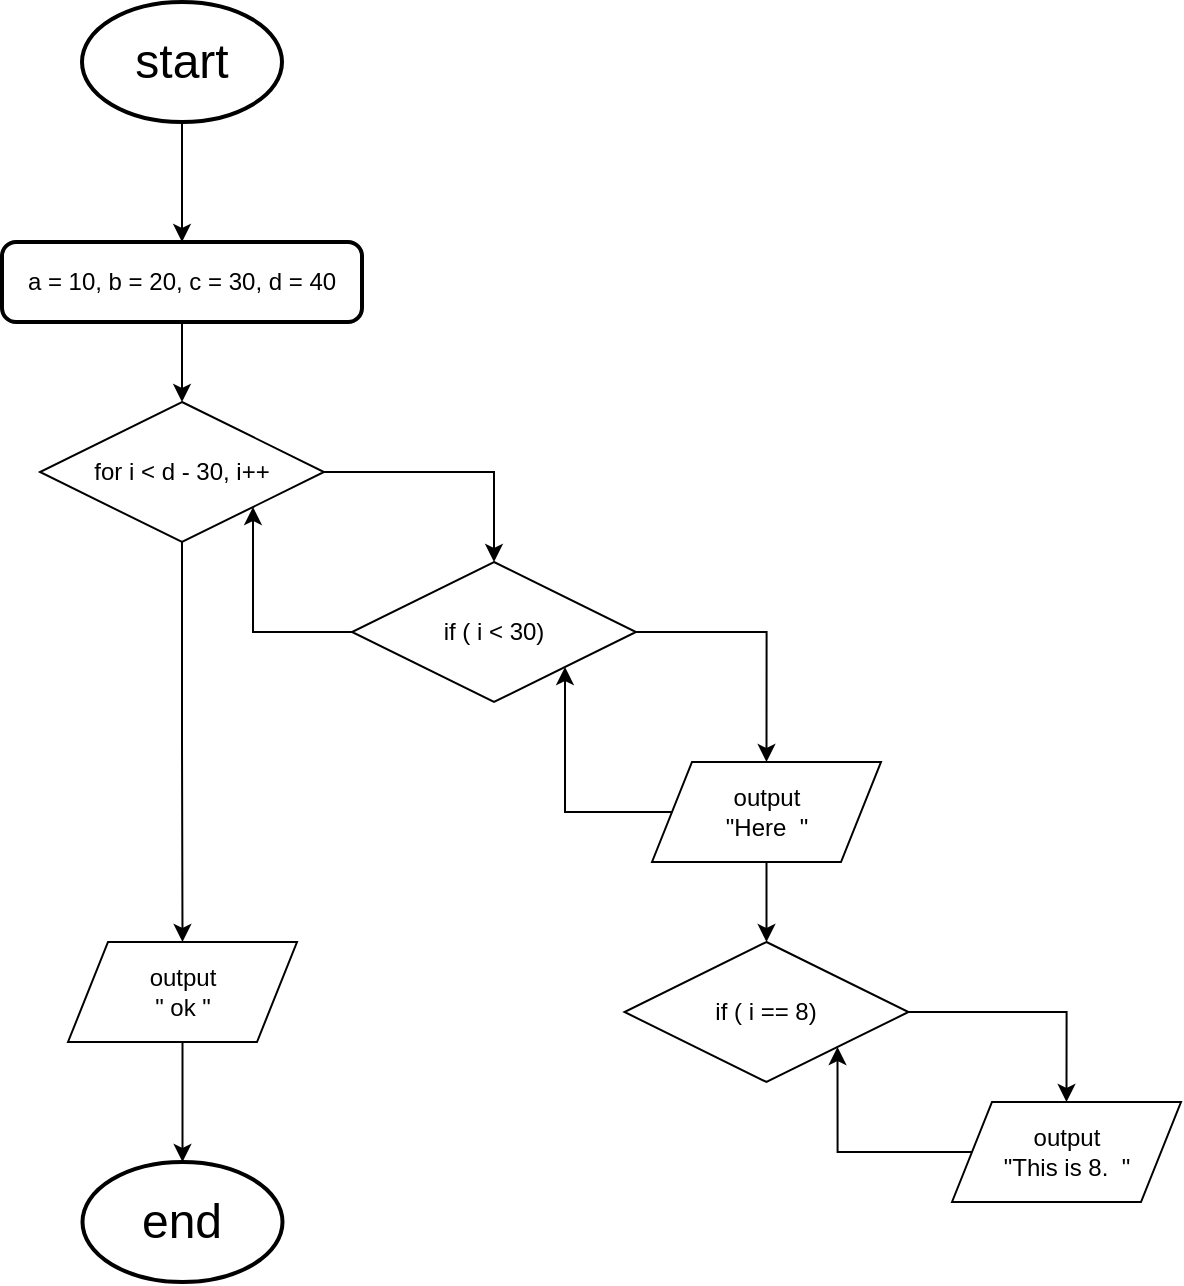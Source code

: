 <mxfile version="25.0.3">
  <diagram name="Page-1" id="rxTAd6IUxQWxYT7p2BNP">
    <mxGraphModel dx="1195" dy="622" grid="1" gridSize="10" guides="1" tooltips="1" connect="1" arrows="1" fold="1" page="1" pageScale="1" pageWidth="850" pageHeight="1100" math="0" shadow="0">
      <root>
        <mxCell id="0" />
        <mxCell id="1" parent="0" />
        <mxCell id="BFBMfDcCzyedVQttHksn-22" style="edgeStyle=orthogonalEdgeStyle;rounded=0;orthogonalLoop=1;jettySize=auto;html=1;entryX=0.5;entryY=0;entryDx=0;entryDy=0;" edge="1" parent="1" source="BFBMfDcCzyedVQttHksn-1" target="BFBMfDcCzyedVQttHksn-3">
          <mxGeometry relative="1" as="geometry" />
        </mxCell>
        <mxCell id="BFBMfDcCzyedVQttHksn-1" value="&lt;font style=&quot;font-size: 24px;&quot;&gt;start&lt;/font&gt;" style="strokeWidth=2;html=1;shape=mxgraph.flowchart.start_1;whiteSpace=wrap;" vertex="1" parent="1">
          <mxGeometry x="375" y="40" width="100" height="60" as="geometry" />
        </mxCell>
        <mxCell id="BFBMfDcCzyedVQttHksn-2" value="&lt;font style=&quot;font-size: 24px;&quot;&gt;end&lt;/font&gt;" style="strokeWidth=2;html=1;shape=mxgraph.flowchart.start_1;whiteSpace=wrap;" vertex="1" parent="1">
          <mxGeometry x="375.25" y="620" width="100" height="60" as="geometry" />
        </mxCell>
        <mxCell id="BFBMfDcCzyedVQttHksn-23" style="edgeStyle=orthogonalEdgeStyle;rounded=0;orthogonalLoop=1;jettySize=auto;html=1;entryX=0.5;entryY=0;entryDx=0;entryDy=0;" edge="1" parent="1" source="BFBMfDcCzyedVQttHksn-3" target="BFBMfDcCzyedVQttHksn-4">
          <mxGeometry relative="1" as="geometry" />
        </mxCell>
        <mxCell id="BFBMfDcCzyedVQttHksn-3" value="a = 10, b = 20, c = 30, d = 40" style="rounded=1;whiteSpace=wrap;html=1;absoluteArcSize=1;arcSize=14;strokeWidth=2;" vertex="1" parent="1">
          <mxGeometry x="335" y="160" width="180" height="40" as="geometry" />
        </mxCell>
        <mxCell id="BFBMfDcCzyedVQttHksn-7" style="edgeStyle=orthogonalEdgeStyle;rounded=0;orthogonalLoop=1;jettySize=auto;html=1;entryX=0.5;entryY=0;entryDx=0;entryDy=0;" edge="1" parent="1" source="BFBMfDcCzyedVQttHksn-4" target="BFBMfDcCzyedVQttHksn-5">
          <mxGeometry relative="1" as="geometry" />
        </mxCell>
        <mxCell id="BFBMfDcCzyedVQttHksn-19" style="edgeStyle=orthogonalEdgeStyle;rounded=0;orthogonalLoop=1;jettySize=auto;html=1;entryX=0.5;entryY=0;entryDx=0;entryDy=0;" edge="1" parent="1" source="BFBMfDcCzyedVQttHksn-4" target="BFBMfDcCzyedVQttHksn-18">
          <mxGeometry relative="1" as="geometry" />
        </mxCell>
        <mxCell id="BFBMfDcCzyedVQttHksn-4" value="for i &amp;lt; d - 30, i++" style="rhombus;whiteSpace=wrap;html=1;" vertex="1" parent="1">
          <mxGeometry x="354" y="240" width="142" height="70" as="geometry" />
        </mxCell>
        <mxCell id="BFBMfDcCzyedVQttHksn-9" style="edgeStyle=orthogonalEdgeStyle;rounded=0;orthogonalLoop=1;jettySize=auto;html=1;entryX=0.5;entryY=0;entryDx=0;entryDy=0;" edge="1" parent="1" source="BFBMfDcCzyedVQttHksn-5" target="BFBMfDcCzyedVQttHksn-6">
          <mxGeometry relative="1" as="geometry" />
        </mxCell>
        <mxCell id="BFBMfDcCzyedVQttHksn-24" style="edgeStyle=orthogonalEdgeStyle;rounded=0;orthogonalLoop=1;jettySize=auto;html=1;entryX=1;entryY=1;entryDx=0;entryDy=0;" edge="1" parent="1" source="BFBMfDcCzyedVQttHksn-5" target="BFBMfDcCzyedVQttHksn-4">
          <mxGeometry relative="1" as="geometry" />
        </mxCell>
        <mxCell id="BFBMfDcCzyedVQttHksn-5" value="if ( i &amp;lt; 30)" style="rhombus;whiteSpace=wrap;html=1;" vertex="1" parent="1">
          <mxGeometry x="510" y="320" width="142" height="70" as="geometry" />
        </mxCell>
        <mxCell id="BFBMfDcCzyedVQttHksn-11" style="edgeStyle=orthogonalEdgeStyle;rounded=0;orthogonalLoop=1;jettySize=auto;html=1;entryX=0.5;entryY=0;entryDx=0;entryDy=0;" edge="1" parent="1" source="BFBMfDcCzyedVQttHksn-6" target="BFBMfDcCzyedVQttHksn-10">
          <mxGeometry relative="1" as="geometry" />
        </mxCell>
        <mxCell id="BFBMfDcCzyedVQttHksn-17" style="edgeStyle=orthogonalEdgeStyle;rounded=0;orthogonalLoop=1;jettySize=auto;html=1;entryX=1;entryY=1;entryDx=0;entryDy=0;" edge="1" parent="1" source="BFBMfDcCzyedVQttHksn-6" target="BFBMfDcCzyedVQttHksn-5">
          <mxGeometry relative="1" as="geometry" />
        </mxCell>
        <mxCell id="BFBMfDcCzyedVQttHksn-6" value="output&lt;div&gt;&quot;Here&amp;nbsp; &quot;&lt;br&gt;&lt;/div&gt;" style="shape=parallelogram;perimeter=parallelogramPerimeter;whiteSpace=wrap;html=1;fixedSize=1;" vertex="1" parent="1">
          <mxGeometry x="660" y="420" width="114.5" height="50" as="geometry" />
        </mxCell>
        <mxCell id="BFBMfDcCzyedVQttHksn-13" style="edgeStyle=orthogonalEdgeStyle;rounded=0;orthogonalLoop=1;jettySize=auto;html=1;entryX=0.5;entryY=0;entryDx=0;entryDy=0;" edge="1" parent="1" source="BFBMfDcCzyedVQttHksn-10" target="BFBMfDcCzyedVQttHksn-12">
          <mxGeometry relative="1" as="geometry" />
        </mxCell>
        <mxCell id="BFBMfDcCzyedVQttHksn-10" value="if ( i == 8)" style="rhombus;whiteSpace=wrap;html=1;" vertex="1" parent="1">
          <mxGeometry x="646.25" y="510" width="142" height="70" as="geometry" />
        </mxCell>
        <mxCell id="BFBMfDcCzyedVQttHksn-14" style="edgeStyle=orthogonalEdgeStyle;rounded=0;orthogonalLoop=1;jettySize=auto;html=1;entryX=1;entryY=1;entryDx=0;entryDy=0;" edge="1" parent="1" source="BFBMfDcCzyedVQttHksn-12" target="BFBMfDcCzyedVQttHksn-10">
          <mxGeometry relative="1" as="geometry" />
        </mxCell>
        <mxCell id="BFBMfDcCzyedVQttHksn-12" value="output&lt;div&gt;&quot;This is 8.&amp;nbsp; &quot;&lt;br&gt;&lt;/div&gt;" style="shape=parallelogram;perimeter=parallelogramPerimeter;whiteSpace=wrap;html=1;fixedSize=1;" vertex="1" parent="1">
          <mxGeometry x="810" y="590" width="114.5" height="50" as="geometry" />
        </mxCell>
        <mxCell id="BFBMfDcCzyedVQttHksn-18" value="&lt;div&gt;output&lt;br&gt;&quot; ok &quot;&lt;/div&gt;" style="shape=parallelogram;perimeter=parallelogramPerimeter;whiteSpace=wrap;html=1;fixedSize=1;" vertex="1" parent="1">
          <mxGeometry x="368" y="510" width="114.5" height="50" as="geometry" />
        </mxCell>
        <mxCell id="BFBMfDcCzyedVQttHksn-20" style="edgeStyle=orthogonalEdgeStyle;rounded=0;orthogonalLoop=1;jettySize=auto;html=1;entryX=0.5;entryY=0;entryDx=0;entryDy=0;entryPerimeter=0;" edge="1" parent="1" source="BFBMfDcCzyedVQttHksn-18" target="BFBMfDcCzyedVQttHksn-2">
          <mxGeometry relative="1" as="geometry" />
        </mxCell>
      </root>
    </mxGraphModel>
  </diagram>
</mxfile>
